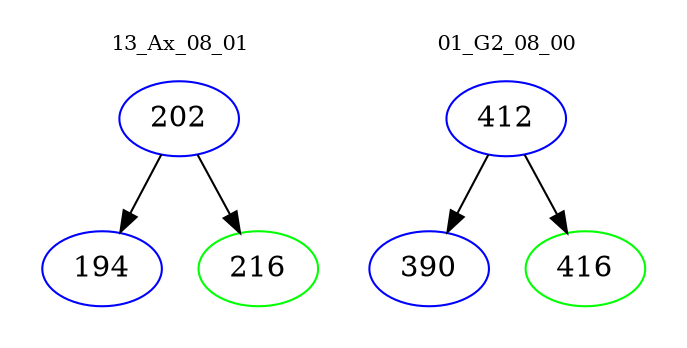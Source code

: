 digraph{
subgraph cluster_0 {
color = white
label = "13_Ax_08_01";
fontsize=10;
T0_202 [label="202", color="blue"]
T0_202 -> T0_194 [color="black"]
T0_194 [label="194", color="blue"]
T0_202 -> T0_216 [color="black"]
T0_216 [label="216", color="green"]
}
subgraph cluster_1 {
color = white
label = "01_G2_08_00";
fontsize=10;
T1_412 [label="412", color="blue"]
T1_412 -> T1_390 [color="black"]
T1_390 [label="390", color="blue"]
T1_412 -> T1_416 [color="black"]
T1_416 [label="416", color="green"]
}
}
